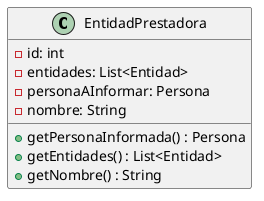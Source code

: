@startuml

skinparam linetype ortho

class EntidadPrestadora {
  - id: int
  - entidades: List<Entidad>
  - personaAInformar: Persona
  - nombre: String

  + getPersonaInformada() : Persona
  + getEntidades() : List<Entidad>
  + getNombre() : String
}

@enduml
